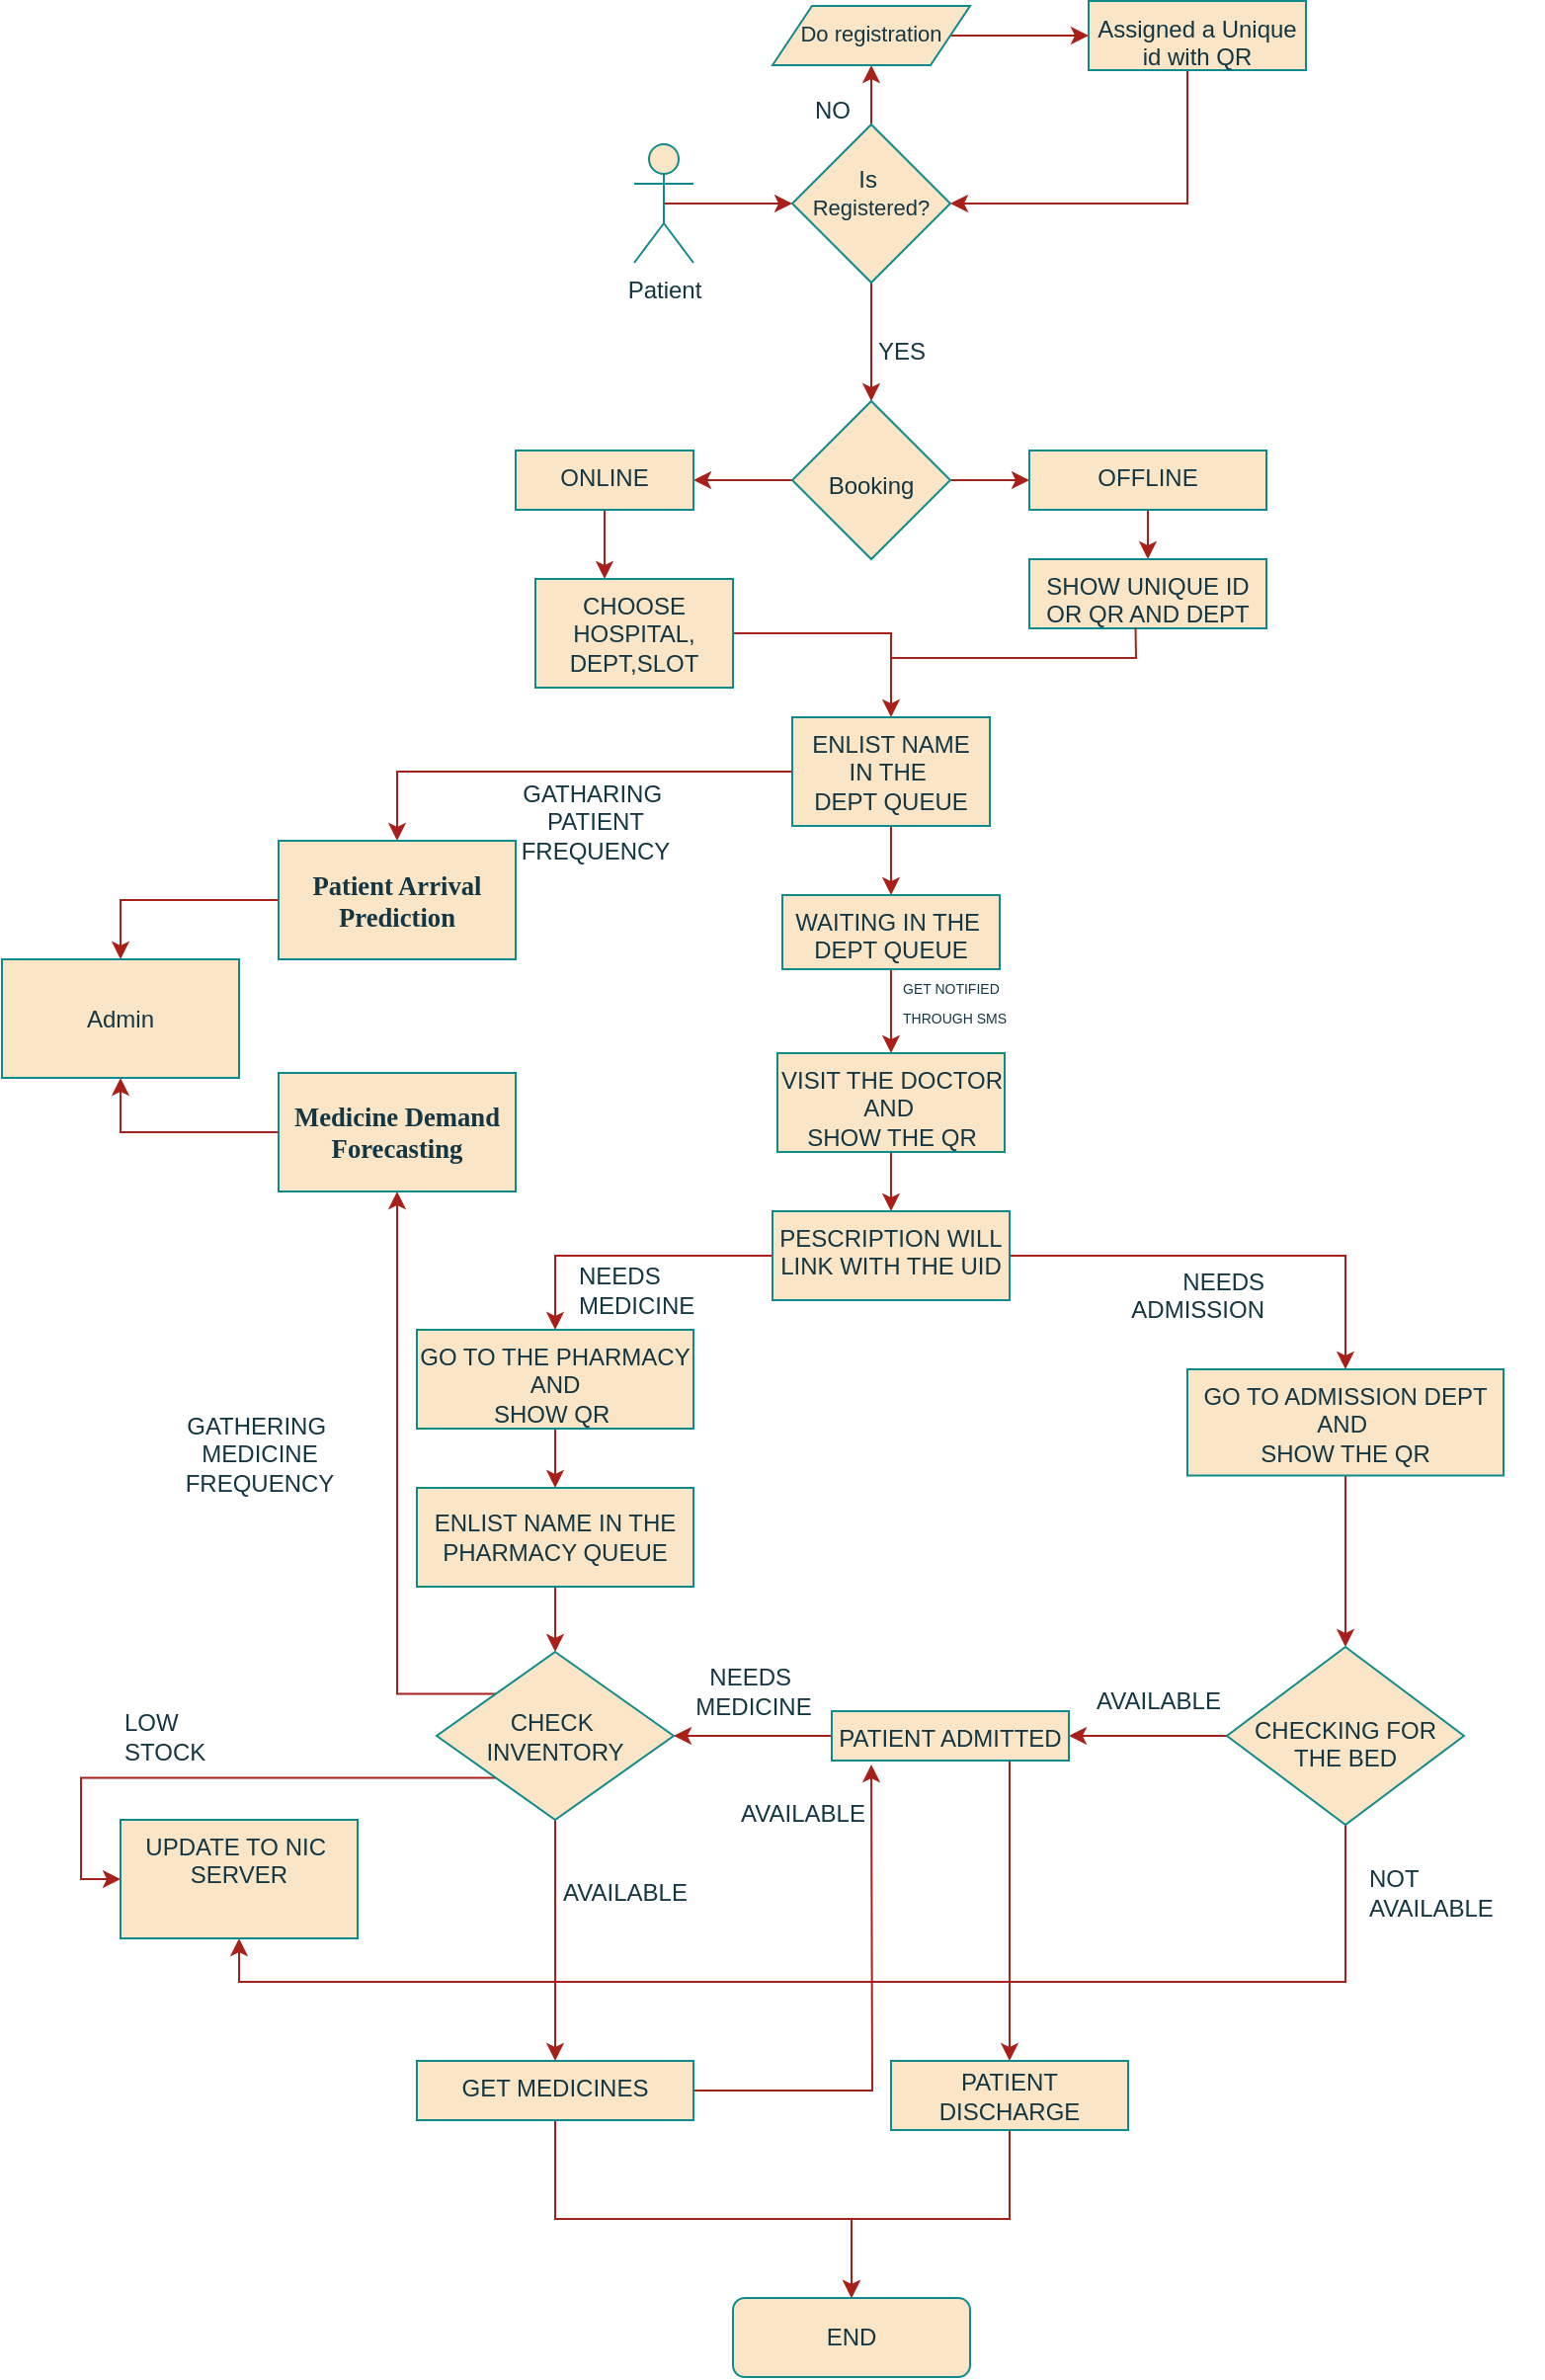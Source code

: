 <mxfile version="24.7.8">
  <diagram id="C5RBs43oDa-KdzZeNtuy" name="Page-1">
    <mxGraphModel dx="2333" dy="870" grid="1" gridSize="10" guides="1" tooltips="1" connect="1" arrows="1" fold="1" page="1" pageScale="1" pageWidth="583" pageHeight="827" math="0" shadow="0">
      <root>
        <mxCell id="WIyWlLk6GJQsqaUBKTNV-0" />
        <mxCell id="WIyWlLk6GJQsqaUBKTNV-1" parent="WIyWlLk6GJQsqaUBKTNV-0" />
        <mxCell id="XhwqadWrKfWZdFmPDG82-97" style="edgeStyle=orthogonalEdgeStyle;rounded=0;orthogonalLoop=1;jettySize=auto;html=1;exitX=0.5;exitY=0.5;exitDx=0;exitDy=0;exitPerimeter=0;entryX=0;entryY=0.5;entryDx=0;entryDy=0;labelBackgroundColor=none;strokeColor=#A8201A;fontColor=default;" parent="WIyWlLk6GJQsqaUBKTNV-1" source="XhwqadWrKfWZdFmPDG82-0" target="XhwqadWrKfWZdFmPDG82-1" edge="1">
          <mxGeometry relative="1" as="geometry" />
        </mxCell>
        <mxCell id="XhwqadWrKfWZdFmPDG82-0" value="Patient&lt;div&gt;&lt;br&gt;&lt;/div&gt;" style="shape=umlActor;verticalLabelPosition=bottom;verticalAlign=top;html=1;outlineConnect=0;labelBackgroundColor=none;fillColor=#FAE5C7;strokeColor=#0F8B8D;fontColor=#143642;" parent="WIyWlLk6GJQsqaUBKTNV-1" vertex="1">
          <mxGeometry x="280" y="90" width="30" height="60" as="geometry" />
        </mxCell>
        <mxCell id="XhwqadWrKfWZdFmPDG82-4" value="" style="edgeStyle=orthogonalEdgeStyle;rounded=0;orthogonalLoop=1;jettySize=auto;html=1;labelBackgroundColor=none;strokeColor=#A8201A;fontColor=default;" parent="WIyWlLk6GJQsqaUBKTNV-1" source="XhwqadWrKfWZdFmPDG82-1" target="XhwqadWrKfWZdFmPDG82-3" edge="1">
          <mxGeometry relative="1" as="geometry" />
        </mxCell>
        <mxCell id="XhwqadWrKfWZdFmPDG82-13" value="" style="edgeStyle=orthogonalEdgeStyle;rounded=0;orthogonalLoop=1;jettySize=auto;html=1;labelBackgroundColor=none;strokeColor=#A8201A;fontColor=default;" parent="WIyWlLk6GJQsqaUBKTNV-1" source="XhwqadWrKfWZdFmPDG82-1" target="XhwqadWrKfWZdFmPDG82-12" edge="1">
          <mxGeometry relative="1" as="geometry" />
        </mxCell>
        <mxCell id="XhwqadWrKfWZdFmPDG82-1" value="&lt;div&gt;&lt;br&gt;&lt;/div&gt;Is&amp;nbsp;&lt;div style=&quot;font-size: 11px;&quot;&gt;Registered?&lt;/div&gt;" style="rhombus;whiteSpace=wrap;html=1;verticalAlign=top;labelBackgroundColor=none;fillColor=#FAE5C7;strokeColor=#0F8B8D;fontColor=#143642;" parent="WIyWlLk6GJQsqaUBKTNV-1" vertex="1">
          <mxGeometry x="360" y="80" width="80" height="80" as="geometry" />
        </mxCell>
        <mxCell id="XhwqadWrKfWZdFmPDG82-7" value="" style="edgeStyle=orthogonalEdgeStyle;rounded=0;orthogonalLoop=1;jettySize=auto;html=1;labelBackgroundColor=none;strokeColor=#A8201A;fontColor=default;" parent="WIyWlLk6GJQsqaUBKTNV-1" source="XhwqadWrKfWZdFmPDG82-3" target="XhwqadWrKfWZdFmPDG82-6" edge="1">
          <mxGeometry relative="1" as="geometry" />
        </mxCell>
        <mxCell id="XhwqadWrKfWZdFmPDG82-3" value="&lt;font style=&quot;font-size: 11px;&quot;&gt;Do registration&lt;/font&gt;" style="shape=parallelogram;perimeter=parallelogramPerimeter;whiteSpace=wrap;html=1;fixedSize=1;verticalAlign=top;labelBackgroundColor=none;fillColor=#FAE5C7;strokeColor=#0F8B8D;fontColor=#143642;" parent="WIyWlLk6GJQsqaUBKTNV-1" vertex="1">
          <mxGeometry x="350" y="20" width="100" height="30" as="geometry" />
        </mxCell>
        <mxCell id="XhwqadWrKfWZdFmPDG82-8" style="edgeStyle=orthogonalEdgeStyle;rounded=0;orthogonalLoop=1;jettySize=auto;html=1;entryX=1;entryY=0.5;entryDx=0;entryDy=0;labelBackgroundColor=none;strokeColor=#A8201A;fontColor=default;" parent="WIyWlLk6GJQsqaUBKTNV-1" source="XhwqadWrKfWZdFmPDG82-6" target="XhwqadWrKfWZdFmPDG82-1" edge="1">
          <mxGeometry relative="1" as="geometry">
            <Array as="points">
              <mxPoint x="560" y="120" />
            </Array>
          </mxGeometry>
        </mxCell>
        <mxCell id="XhwqadWrKfWZdFmPDG82-6" value="Assigned a Unique id with QR" style="whiteSpace=wrap;html=1;verticalAlign=top;labelBackgroundColor=none;fillColor=#FAE5C7;strokeColor=#0F8B8D;fontColor=#143642;" parent="WIyWlLk6GJQsqaUBKTNV-1" vertex="1">
          <mxGeometry x="510" y="17.5" width="110" height="35" as="geometry" />
        </mxCell>
        <mxCell id="XhwqadWrKfWZdFmPDG82-19" value="" style="edgeStyle=orthogonalEdgeStyle;rounded=0;orthogonalLoop=1;jettySize=auto;html=1;labelBackgroundColor=none;strokeColor=#A8201A;fontColor=default;" parent="WIyWlLk6GJQsqaUBKTNV-1" source="XhwqadWrKfWZdFmPDG82-12" target="XhwqadWrKfWZdFmPDG82-18" edge="1">
          <mxGeometry relative="1" as="geometry" />
        </mxCell>
        <mxCell id="XhwqadWrKfWZdFmPDG82-21" value="" style="edgeStyle=orthogonalEdgeStyle;rounded=0;orthogonalLoop=1;jettySize=auto;html=1;labelBackgroundColor=none;strokeColor=#A8201A;fontColor=default;" parent="WIyWlLk6GJQsqaUBKTNV-1" source="XhwqadWrKfWZdFmPDG82-12" target="XhwqadWrKfWZdFmPDG82-20" edge="1">
          <mxGeometry relative="1" as="geometry" />
        </mxCell>
        <mxCell id="XhwqadWrKfWZdFmPDG82-12" value="&lt;div&gt;&lt;br&gt;&lt;/div&gt;&lt;div&gt;&lt;br&gt;&lt;/div&gt;&lt;div&gt;Booking&lt;/div&gt;" style="rhombus;whiteSpace=wrap;html=1;verticalAlign=top;labelBackgroundColor=none;fillColor=#FAE5C7;strokeColor=#0F8B8D;fontColor=#143642;" parent="WIyWlLk6GJQsqaUBKTNV-1" vertex="1">
          <mxGeometry x="360" y="220" width="80" height="80" as="geometry" />
        </mxCell>
        <mxCell id="XhwqadWrKfWZdFmPDG82-15" value="NO" style="text;html=1;align=center;verticalAlign=middle;resizable=0;points=[];autosize=1;strokeColor=none;fillColor=none;labelBackgroundColor=none;fontColor=#143642;" parent="WIyWlLk6GJQsqaUBKTNV-1" vertex="1">
          <mxGeometry x="360" y="58" width="40" height="30" as="geometry" />
        </mxCell>
        <mxCell id="XhwqadWrKfWZdFmPDG82-17" value="YES" style="text;html=1;align=center;verticalAlign=middle;resizable=0;points=[];autosize=1;strokeColor=none;fillColor=none;labelBackgroundColor=none;fontColor=#143642;" parent="WIyWlLk6GJQsqaUBKTNV-1" vertex="1">
          <mxGeometry x="390" y="180" width="50" height="30" as="geometry" />
        </mxCell>
        <mxCell id="XhwqadWrKfWZdFmPDG82-31" value="" style="edgeStyle=orthogonalEdgeStyle;rounded=0;orthogonalLoop=1;jettySize=auto;html=1;labelBackgroundColor=none;strokeColor=#A8201A;fontColor=default;" parent="WIyWlLk6GJQsqaUBKTNV-1" source="XhwqadWrKfWZdFmPDG82-18" target="XhwqadWrKfWZdFmPDG82-30" edge="1">
          <mxGeometry relative="1" as="geometry">
            <Array as="points">
              <mxPoint x="260" y="360" />
            </Array>
          </mxGeometry>
        </mxCell>
        <mxCell id="XhwqadWrKfWZdFmPDG82-18" value="ONLINE" style="whiteSpace=wrap;html=1;verticalAlign=top;labelBackgroundColor=none;fillColor=#FAE5C7;strokeColor=#0F8B8D;fontColor=#143642;" parent="WIyWlLk6GJQsqaUBKTNV-1" vertex="1">
          <mxGeometry x="220" y="245" width="90" height="30" as="geometry" />
        </mxCell>
        <mxCell id="XhwqadWrKfWZdFmPDG82-33" value="" style="edgeStyle=orthogonalEdgeStyle;rounded=0;orthogonalLoop=1;jettySize=auto;html=1;labelBackgroundColor=none;strokeColor=#A8201A;fontColor=default;" parent="WIyWlLk6GJQsqaUBKTNV-1" source="XhwqadWrKfWZdFmPDG82-20" target="XhwqadWrKfWZdFmPDG82-32" edge="1">
          <mxGeometry relative="1" as="geometry" />
        </mxCell>
        <mxCell id="XhwqadWrKfWZdFmPDG82-20" value="OFFLINE" style="whiteSpace=wrap;html=1;verticalAlign=top;labelBackgroundColor=none;fillColor=#FAE5C7;strokeColor=#0F8B8D;fontColor=#143642;" parent="WIyWlLk6GJQsqaUBKTNV-1" vertex="1">
          <mxGeometry x="480" y="245" width="120" height="30" as="geometry" />
        </mxCell>
        <mxCell id="XhwqadWrKfWZdFmPDG82-38" value="" style="edgeStyle=orthogonalEdgeStyle;rounded=0;orthogonalLoop=1;jettySize=auto;html=1;labelBackgroundColor=none;strokeColor=#A8201A;fontColor=default;" parent="WIyWlLk6GJQsqaUBKTNV-1" source="XhwqadWrKfWZdFmPDG82-30" target="XhwqadWrKfWZdFmPDG82-37" edge="1">
          <mxGeometry relative="1" as="geometry" />
        </mxCell>
        <mxCell id="XhwqadWrKfWZdFmPDG82-30" value="CHOOSE HOSPITAL, DEPT,SLOT" style="whiteSpace=wrap;html=1;verticalAlign=top;labelBackgroundColor=none;fillColor=#FAE5C7;strokeColor=#0F8B8D;fontColor=#143642;" parent="WIyWlLk6GJQsqaUBKTNV-1" vertex="1">
          <mxGeometry x="230" y="310" width="100" height="55" as="geometry" />
        </mxCell>
        <mxCell id="XhwqadWrKfWZdFmPDG82-32" value="SHOW UNIQUE ID OR QR AND DEPT" style="whiteSpace=wrap;html=1;verticalAlign=top;labelBackgroundColor=none;fillColor=#FAE5C7;strokeColor=#0F8B8D;fontColor=#143642;" parent="WIyWlLk6GJQsqaUBKTNV-1" vertex="1">
          <mxGeometry x="480" y="300" width="120" height="35" as="geometry" />
        </mxCell>
        <mxCell id="XhwqadWrKfWZdFmPDG82-42" value="" style="edgeStyle=orthogonalEdgeStyle;rounded=0;orthogonalLoop=1;jettySize=auto;html=1;labelBackgroundColor=none;strokeColor=#A8201A;fontColor=default;" parent="WIyWlLk6GJQsqaUBKTNV-1" source="XhwqadWrKfWZdFmPDG82-37" target="XhwqadWrKfWZdFmPDG82-41" edge="1">
          <mxGeometry relative="1" as="geometry" />
        </mxCell>
        <mxCell id="XhwqadWrKfWZdFmPDG82-90" style="edgeStyle=orthogonalEdgeStyle;rounded=0;orthogonalLoop=1;jettySize=auto;html=1;exitX=0;exitY=0.5;exitDx=0;exitDy=0;entryX=0.5;entryY=0;entryDx=0;entryDy=0;labelBackgroundColor=none;strokeColor=#A8201A;fontColor=default;" parent="WIyWlLk6GJQsqaUBKTNV-1" source="XhwqadWrKfWZdFmPDG82-37" target="XhwqadWrKfWZdFmPDG82-89" edge="1">
          <mxGeometry relative="1" as="geometry" />
        </mxCell>
        <mxCell id="XhwqadWrKfWZdFmPDG82-37" value="ENLIST NAME&lt;div&gt;IN THE&amp;nbsp;&lt;/div&gt;&lt;div&gt;DEPT QUEUE&lt;/div&gt;" style="whiteSpace=wrap;html=1;verticalAlign=top;labelBackgroundColor=none;fillColor=#FAE5C7;strokeColor=#0F8B8D;fontColor=#143642;" parent="WIyWlLk6GJQsqaUBKTNV-1" vertex="1">
          <mxGeometry x="360" y="380" width="100" height="55" as="geometry" />
        </mxCell>
        <mxCell id="XhwqadWrKfWZdFmPDG82-40" value="" style="endArrow=none;html=1;rounded=0;entryX=0.448;entryY=0.992;entryDx=0;entryDy=0;entryPerimeter=0;labelBackgroundColor=none;strokeColor=#A8201A;fontColor=default;" parent="WIyWlLk6GJQsqaUBKTNV-1" target="XhwqadWrKfWZdFmPDG82-32" edge="1">
          <mxGeometry width="50" height="50" relative="1" as="geometry">
            <mxPoint x="410" y="350" as="sourcePoint" />
            <mxPoint x="534" y="340" as="targetPoint" />
            <Array as="points">
              <mxPoint x="534" y="350" />
            </Array>
          </mxGeometry>
        </mxCell>
        <mxCell id="XhwqadWrKfWZdFmPDG82-44" value="" style="edgeStyle=orthogonalEdgeStyle;rounded=0;orthogonalLoop=1;jettySize=auto;html=1;labelBackgroundColor=none;strokeColor=#A8201A;fontColor=default;" parent="WIyWlLk6GJQsqaUBKTNV-1" source="XhwqadWrKfWZdFmPDG82-41" target="XhwqadWrKfWZdFmPDG82-43" edge="1">
          <mxGeometry relative="1" as="geometry" />
        </mxCell>
        <mxCell id="XhwqadWrKfWZdFmPDG82-41" value="WAITING IN THE&amp;nbsp;&lt;br&gt;DEPT QUEUE" style="whiteSpace=wrap;html=1;verticalAlign=top;labelBackgroundColor=none;fillColor=#FAE5C7;strokeColor=#0F8B8D;fontColor=#143642;" parent="WIyWlLk6GJQsqaUBKTNV-1" vertex="1">
          <mxGeometry x="355" y="470" width="110" height="37.5" as="geometry" />
        </mxCell>
        <mxCell id="XhwqadWrKfWZdFmPDG82-47" value="" style="edgeStyle=orthogonalEdgeStyle;rounded=0;orthogonalLoop=1;jettySize=auto;html=1;labelBackgroundColor=none;strokeColor=#A8201A;fontColor=default;" parent="WIyWlLk6GJQsqaUBKTNV-1" source="XhwqadWrKfWZdFmPDG82-43" target="XhwqadWrKfWZdFmPDG82-46" edge="1">
          <mxGeometry relative="1" as="geometry" />
        </mxCell>
        <mxCell id="XhwqadWrKfWZdFmPDG82-43" value="VISIT THE DOCTOR AND&amp;nbsp;&lt;div&gt;SHOW THE QR&lt;/div&gt;" style="whiteSpace=wrap;html=1;verticalAlign=top;labelBackgroundColor=none;fillColor=#FAE5C7;strokeColor=#0F8B8D;fontColor=#143642;" parent="WIyWlLk6GJQsqaUBKTNV-1" vertex="1">
          <mxGeometry x="352.5" y="550" width="115" height="50" as="geometry" />
        </mxCell>
        <mxCell id="XhwqadWrKfWZdFmPDG82-45" value="&lt;font style=&quot;font-size: 7px;&quot;&gt;GET NOTIFIED&lt;br&gt;THROUGH SMS&amp;nbsp;&lt;/font&gt;" style="text;html=1;align=left;verticalAlign=middle;resizable=0;points=[];autosize=1;strokeColor=none;fillColor=none;labelBackgroundColor=none;fontColor=#143642;" parent="WIyWlLk6GJQsqaUBKTNV-1" vertex="1">
          <mxGeometry x="414" y="502.5" width="80" height="40" as="geometry" />
        </mxCell>
        <mxCell id="XhwqadWrKfWZdFmPDG82-49" value="" style="edgeStyle=orthogonalEdgeStyle;rounded=0;orthogonalLoop=1;jettySize=auto;html=1;labelBackgroundColor=none;strokeColor=#A8201A;fontColor=default;" parent="WIyWlLk6GJQsqaUBKTNV-1" source="XhwqadWrKfWZdFmPDG82-46" target="XhwqadWrKfWZdFmPDG82-48" edge="1">
          <mxGeometry relative="1" as="geometry" />
        </mxCell>
        <mxCell id="XhwqadWrKfWZdFmPDG82-51" value="" style="edgeStyle=orthogonalEdgeStyle;rounded=0;orthogonalLoop=1;jettySize=auto;html=1;labelBackgroundColor=none;strokeColor=#A8201A;fontColor=default;" parent="WIyWlLk6GJQsqaUBKTNV-1" source="XhwqadWrKfWZdFmPDG82-46" target="XhwqadWrKfWZdFmPDG82-50" edge="1">
          <mxGeometry relative="1" as="geometry" />
        </mxCell>
        <mxCell id="XhwqadWrKfWZdFmPDG82-46" value="PESCRIPTION WILL LINK WITH THE UID" style="whiteSpace=wrap;html=1;verticalAlign=top;labelBackgroundColor=none;fillColor=#FAE5C7;strokeColor=#0F8B8D;fontColor=#143642;" parent="WIyWlLk6GJQsqaUBKTNV-1" vertex="1">
          <mxGeometry x="350" y="630" width="120" height="45" as="geometry" />
        </mxCell>
        <mxCell id="XhwqadWrKfWZdFmPDG82-62" style="edgeStyle=orthogonalEdgeStyle;rounded=0;orthogonalLoop=1;jettySize=auto;html=1;exitX=0.5;exitY=1;exitDx=0;exitDy=0;entryX=0.5;entryY=0;entryDx=0;entryDy=0;labelBackgroundColor=none;strokeColor=#A8201A;fontColor=default;" parent="WIyWlLk6GJQsqaUBKTNV-1" source="XhwqadWrKfWZdFmPDG82-48" target="XhwqadWrKfWZdFmPDG82-61" edge="1">
          <mxGeometry relative="1" as="geometry" />
        </mxCell>
        <mxCell id="XhwqadWrKfWZdFmPDG82-48" value="GO TO THE PHARMACY&lt;div&gt;&amp;nbsp;AND&amp;nbsp;&lt;/div&gt;&lt;div&gt;SHOW QR&amp;nbsp;&lt;/div&gt;" style="whiteSpace=wrap;html=1;verticalAlign=top;labelBackgroundColor=none;fillColor=#FAE5C7;strokeColor=#0F8B8D;fontColor=#143642;" parent="WIyWlLk6GJQsqaUBKTNV-1" vertex="1">
          <mxGeometry x="170" y="690" width="140" height="50" as="geometry" />
        </mxCell>
        <mxCell id="XhwqadWrKfWZdFmPDG82-67" value="" style="edgeStyle=orthogonalEdgeStyle;rounded=0;orthogonalLoop=1;jettySize=auto;html=1;labelBackgroundColor=none;strokeColor=#A8201A;fontColor=default;" parent="WIyWlLk6GJQsqaUBKTNV-1" source="XhwqadWrKfWZdFmPDG82-50" target="XhwqadWrKfWZdFmPDG82-66" edge="1">
          <mxGeometry relative="1" as="geometry" />
        </mxCell>
        <mxCell id="XhwqadWrKfWZdFmPDG82-50" value="GO TO ADMISSION DEPT AND&amp;nbsp;&lt;div&gt;SHOW THE QR&lt;/div&gt;" style="whiteSpace=wrap;html=1;verticalAlign=top;labelBackgroundColor=none;fillColor=#FAE5C7;strokeColor=#0F8B8D;fontColor=#143642;" parent="WIyWlLk6GJQsqaUBKTNV-1" vertex="1">
          <mxGeometry x="560" y="710" width="160" height="53.75" as="geometry" />
        </mxCell>
        <mxCell id="XhwqadWrKfWZdFmPDG82-52" value="NEEDS&lt;div&gt;ADMISSION&lt;div&gt;&lt;br&gt;&lt;/div&gt;&lt;/div&gt;" style="text;html=1;align=right;verticalAlign=middle;resizable=0;points=[];autosize=1;strokeColor=none;fillColor=none;labelBackgroundColor=none;fontColor=#143642;" parent="WIyWlLk6GJQsqaUBKTNV-1" vertex="1">
          <mxGeometry x="510" y="650" width="90" height="60" as="geometry" />
        </mxCell>
        <mxCell id="XhwqadWrKfWZdFmPDG82-53" value="NEEDS&amp;nbsp;&lt;div&gt;MEDICINE&lt;/div&gt;" style="text;html=1;align=left;verticalAlign=middle;resizable=0;points=[];autosize=1;strokeColor=none;fillColor=none;labelBackgroundColor=none;fontColor=#143642;" parent="WIyWlLk6GJQsqaUBKTNV-1" vertex="1">
          <mxGeometry x="250" y="650" width="80" height="40" as="geometry" />
        </mxCell>
        <mxCell id="XhwqadWrKfWZdFmPDG82-111" style="edgeStyle=orthogonalEdgeStyle;rounded=0;orthogonalLoop=1;jettySize=auto;html=1;exitX=0.5;exitY=1;exitDx=0;exitDy=0;entryX=0.5;entryY=0;entryDx=0;entryDy=0;labelBackgroundColor=none;strokeColor=#A8201A;fontColor=default;" parent="WIyWlLk6GJQsqaUBKTNV-1" source="XhwqadWrKfWZdFmPDG82-54" target="XhwqadWrKfWZdFmPDG82-110" edge="1">
          <mxGeometry relative="1" as="geometry">
            <Array as="points">
              <mxPoint x="240" y="1140" />
              <mxPoint x="390" y="1140" />
            </Array>
          </mxGeometry>
        </mxCell>
        <mxCell id="XhwqadWrKfWZdFmPDG82-113" style="edgeStyle=orthogonalEdgeStyle;rounded=0;orthogonalLoop=1;jettySize=auto;html=1;exitX=1;exitY=0.5;exitDx=0;exitDy=0;labelBackgroundColor=none;strokeColor=#A8201A;fontColor=default;" parent="WIyWlLk6GJQsqaUBKTNV-1" source="XhwqadWrKfWZdFmPDG82-54" edge="1">
          <mxGeometry relative="1" as="geometry">
            <mxPoint x="400" y="910" as="targetPoint" />
          </mxGeometry>
        </mxCell>
        <mxCell id="XhwqadWrKfWZdFmPDG82-54" value="GET MEDICINES" style="whiteSpace=wrap;html=1;verticalAlign=top;labelBackgroundColor=none;fillColor=#FAE5C7;strokeColor=#0F8B8D;fontColor=#143642;" parent="WIyWlLk6GJQsqaUBKTNV-1" vertex="1">
          <mxGeometry x="170" y="1060" width="140" height="30" as="geometry" />
        </mxCell>
        <mxCell id="XhwqadWrKfWZdFmPDG82-83" value="" style="edgeStyle=orthogonalEdgeStyle;rounded=0;orthogonalLoop=1;jettySize=auto;html=1;labelBackgroundColor=none;strokeColor=#A8201A;fontColor=default;" parent="WIyWlLk6GJQsqaUBKTNV-1" source="XhwqadWrKfWZdFmPDG82-61" target="XhwqadWrKfWZdFmPDG82-82" edge="1">
          <mxGeometry relative="1" as="geometry" />
        </mxCell>
        <mxCell id="XhwqadWrKfWZdFmPDG82-61" value="ENLIST NAME IN THE PHARMACY QUEUE" style="rounded=0;whiteSpace=wrap;html=1;labelBackgroundColor=none;fillColor=#FAE5C7;strokeColor=#0F8B8D;fontColor=#143642;" parent="WIyWlLk6GJQsqaUBKTNV-1" vertex="1">
          <mxGeometry x="170" y="770" width="140" height="50" as="geometry" />
        </mxCell>
        <mxCell id="XhwqadWrKfWZdFmPDG82-79" value="" style="edgeStyle=orthogonalEdgeStyle;rounded=0;orthogonalLoop=1;jettySize=auto;html=1;labelBackgroundColor=none;strokeColor=#A8201A;fontColor=default;" parent="WIyWlLk6GJQsqaUBKTNV-1" source="XhwqadWrKfWZdFmPDG82-66" target="XhwqadWrKfWZdFmPDG82-78" edge="1">
          <mxGeometry relative="1" as="geometry">
            <Array as="points">
              <mxPoint x="640" y="1020" />
            </Array>
          </mxGeometry>
        </mxCell>
        <mxCell id="XhwqadWrKfWZdFmPDG82-106" style="edgeStyle=orthogonalEdgeStyle;rounded=0;orthogonalLoop=1;jettySize=auto;html=1;exitX=0;exitY=0.5;exitDx=0;exitDy=0;entryX=1;entryY=0.5;entryDx=0;entryDy=0;labelBackgroundColor=none;strokeColor=#A8201A;fontColor=default;" parent="WIyWlLk6GJQsqaUBKTNV-1" source="XhwqadWrKfWZdFmPDG82-66" target="XhwqadWrKfWZdFmPDG82-68" edge="1">
          <mxGeometry relative="1" as="geometry" />
        </mxCell>
        <mxCell id="XhwqadWrKfWZdFmPDG82-66" value="&lt;div&gt;&lt;br&gt;&lt;/div&gt;&lt;div&gt;&lt;br&gt;&lt;/div&gt;&lt;div&gt;CHECKING FOR THE BED&lt;/div&gt;" style="rhombus;whiteSpace=wrap;html=1;verticalAlign=top;labelBackgroundColor=none;fillColor=#FAE5C7;strokeColor=#0F8B8D;fontColor=#143642;" parent="WIyWlLk6GJQsqaUBKTNV-1" vertex="1">
          <mxGeometry x="580" y="850.49" width="120" height="90.01" as="geometry" />
        </mxCell>
        <mxCell id="XhwqadWrKfWZdFmPDG82-108" style="edgeStyle=orthogonalEdgeStyle;rounded=0;orthogonalLoop=1;jettySize=auto;html=1;exitX=0;exitY=0.5;exitDx=0;exitDy=0;entryX=1;entryY=0.5;entryDx=0;entryDy=0;labelBackgroundColor=none;strokeColor=#A8201A;fontColor=default;" parent="WIyWlLk6GJQsqaUBKTNV-1" source="XhwqadWrKfWZdFmPDG82-68" target="XhwqadWrKfWZdFmPDG82-82" edge="1">
          <mxGeometry relative="1" as="geometry" />
        </mxCell>
        <mxCell id="XhwqadWrKfWZdFmPDG82-118" style="edgeStyle=orthogonalEdgeStyle;rounded=0;orthogonalLoop=1;jettySize=auto;html=1;exitX=0.75;exitY=1;exitDx=0;exitDy=0;entryX=0.5;entryY=0;entryDx=0;entryDy=0;labelBackgroundColor=none;strokeColor=#A8201A;fontColor=default;" parent="WIyWlLk6GJQsqaUBKTNV-1" source="XhwqadWrKfWZdFmPDG82-68" target="XhwqadWrKfWZdFmPDG82-116" edge="1">
          <mxGeometry relative="1" as="geometry" />
        </mxCell>
        <mxCell id="XhwqadWrKfWZdFmPDG82-68" value="PATIENT ADMITTED" style="whiteSpace=wrap;html=1;verticalAlign=top;labelBackgroundColor=none;fillColor=#FAE5C7;strokeColor=#0F8B8D;fontColor=#143642;" parent="WIyWlLk6GJQsqaUBKTNV-1" vertex="1">
          <mxGeometry x="380" y="883.01" width="120" height="24.98" as="geometry" />
        </mxCell>
        <mxCell id="XhwqadWrKfWZdFmPDG82-70" value="AVAILABLE" style="text;html=1;align=center;verticalAlign=middle;resizable=0;points=[];autosize=1;strokeColor=none;fillColor=none;labelBackgroundColor=none;fontColor=#143642;" parent="WIyWlLk6GJQsqaUBKTNV-1" vertex="1">
          <mxGeometry x="500" y="863" width="90" height="30" as="geometry" />
        </mxCell>
        <mxCell id="XhwqadWrKfWZdFmPDG82-78" value="UPDATE TO NIC&amp;nbsp;&lt;br&gt;SERVER" style="whiteSpace=wrap;html=1;verticalAlign=top;labelBackgroundColor=none;fillColor=#FAE5C7;strokeColor=#0F8B8D;fontColor=#143642;" parent="WIyWlLk6GJQsqaUBKTNV-1" vertex="1">
          <mxGeometry x="20" y="938.005" width="120" height="60" as="geometry" />
        </mxCell>
        <mxCell id="XhwqadWrKfWZdFmPDG82-84" style="edgeStyle=orthogonalEdgeStyle;rounded=0;orthogonalLoop=1;jettySize=auto;html=1;exitX=0.5;exitY=1;exitDx=0;exitDy=0;entryX=0.5;entryY=0;entryDx=0;entryDy=0;labelBackgroundColor=none;strokeColor=#A8201A;fontColor=default;" parent="WIyWlLk6GJQsqaUBKTNV-1" source="XhwqadWrKfWZdFmPDG82-82" target="XhwqadWrKfWZdFmPDG82-54" edge="1">
          <mxGeometry relative="1" as="geometry" />
        </mxCell>
        <mxCell id="XhwqadWrKfWZdFmPDG82-107" style="edgeStyle=orthogonalEdgeStyle;rounded=0;orthogonalLoop=1;jettySize=auto;html=1;exitX=1;exitY=1;exitDx=0;exitDy=0;entryX=0;entryY=0.5;entryDx=0;entryDy=0;labelBackgroundColor=none;strokeColor=#A8201A;fontColor=default;" parent="WIyWlLk6GJQsqaUBKTNV-1" source="XhwqadWrKfWZdFmPDG82-82" target="XhwqadWrKfWZdFmPDG82-78" edge="1">
          <mxGeometry relative="1" as="geometry" />
        </mxCell>
        <mxCell id="IDSk1D_cfIAQ-q88vp_4-5" style="edgeStyle=orthogonalEdgeStyle;rounded=0;orthogonalLoop=1;jettySize=auto;html=1;exitX=0;exitY=0;exitDx=0;exitDy=0;entryX=0.5;entryY=1;entryDx=0;entryDy=0;labelBackgroundColor=none;strokeColor=#A8201A;fontColor=default;" edge="1" parent="WIyWlLk6GJQsqaUBKTNV-1" source="XhwqadWrKfWZdFmPDG82-82" target="IDSk1D_cfIAQ-q88vp_4-4">
          <mxGeometry relative="1" as="geometry">
            <Array as="points">
              <mxPoint x="160" y="874" />
              <mxPoint x="160" y="620" />
            </Array>
          </mxGeometry>
        </mxCell>
        <mxCell id="XhwqadWrKfWZdFmPDG82-82" value="CHECK&amp;nbsp;&lt;br&gt;INVENTORY" style="rhombus;whiteSpace=wrap;html=1;rounded=0;labelBackgroundColor=none;fillColor=#FAE5C7;strokeColor=#0F8B8D;fontColor=#143642;" parent="WIyWlLk6GJQsqaUBKTNV-1" vertex="1">
          <mxGeometry x="180" y="853" width="120" height="85" as="geometry" />
        </mxCell>
        <mxCell id="XhwqadWrKfWZdFmPDG82-86" value="AVAILABLE" style="text;html=1;align=center;verticalAlign=middle;resizable=0;points=[];autosize=1;strokeColor=none;fillColor=none;labelBackgroundColor=none;fontColor=#143642;" parent="WIyWlLk6GJQsqaUBKTNV-1" vertex="1">
          <mxGeometry x="230" y="960" width="90" height="30" as="geometry" />
        </mxCell>
        <mxCell id="XhwqadWrKfWZdFmPDG82-87" value="LOW&lt;br&gt;STOCK" style="text;html=1;align=left;verticalAlign=middle;resizable=0;points=[];autosize=1;strokeColor=none;fillColor=none;labelBackgroundColor=none;fontColor=#143642;" parent="WIyWlLk6GJQsqaUBKTNV-1" vertex="1">
          <mxGeometry x="20" y="875.5" width="60" height="40" as="geometry" />
        </mxCell>
        <mxCell id="XhwqadWrKfWZdFmPDG82-88" value="NOT&amp;nbsp;&lt;br&gt;AVAILABLE" style="text;html=1;align=left;verticalAlign=middle;resizable=0;points=[];autosize=1;strokeColor=none;fillColor=none;labelBackgroundColor=none;fontColor=#143642;" parent="WIyWlLk6GJQsqaUBKTNV-1" vertex="1">
          <mxGeometry x="650" y="955" width="90" height="40" as="geometry" />
        </mxCell>
        <mxCell id="IDSk1D_cfIAQ-q88vp_4-1" style="edgeStyle=orthogonalEdgeStyle;rounded=0;orthogonalLoop=1;jettySize=auto;html=1;exitX=0;exitY=0.5;exitDx=0;exitDy=0;entryX=0.5;entryY=0;entryDx=0;entryDy=0;labelBackgroundColor=none;strokeColor=#A8201A;fontColor=default;" edge="1" parent="WIyWlLk6GJQsqaUBKTNV-1" source="XhwqadWrKfWZdFmPDG82-89" target="IDSk1D_cfIAQ-q88vp_4-0">
          <mxGeometry relative="1" as="geometry" />
        </mxCell>
        <mxCell id="XhwqadWrKfWZdFmPDG82-89" value="&lt;span style=&quot;font-size: 10pt; font-family: Calibri; font-weight: bold;&quot;&gt;Patient Arrival Prediction&lt;/span&gt;" style="rounded=0;whiteSpace=wrap;html=1;labelBackgroundColor=none;fillColor=#FAE5C7;strokeColor=#0F8B8D;fontColor=#143642;" parent="WIyWlLk6GJQsqaUBKTNV-1" vertex="1">
          <mxGeometry x="100" y="442.5" width="120" height="60" as="geometry" />
        </mxCell>
        <mxCell id="XhwqadWrKfWZdFmPDG82-93" value="GATHARING&amp;nbsp;&lt;br&gt;PATIENT&lt;br&gt;FREQUENCY" style="text;html=1;align=center;verticalAlign=middle;resizable=0;points=[];autosize=1;strokeColor=none;fillColor=none;labelBackgroundColor=none;fontColor=#143642;" parent="WIyWlLk6GJQsqaUBKTNV-1" vertex="1">
          <mxGeometry x="210" y="403" width="100" height="60" as="geometry" />
        </mxCell>
        <mxCell id="XhwqadWrKfWZdFmPDG82-100" value="NEEDS&amp;nbsp;&lt;div&gt;MEDICINE&lt;/div&gt;" style="text;html=1;align=center;verticalAlign=middle;resizable=0;points=[];autosize=1;strokeColor=none;fillColor=none;labelBackgroundColor=none;fontColor=#143642;" parent="WIyWlLk6GJQsqaUBKTNV-1" vertex="1">
          <mxGeometry x="300" y="853" width="80" height="40" as="geometry" />
        </mxCell>
        <mxCell id="XhwqadWrKfWZdFmPDG82-110" value="END" style="rounded=1;whiteSpace=wrap;html=1;labelBackgroundColor=none;fillColor=#FAE5C7;strokeColor=#0F8B8D;fontColor=#143642;" parent="WIyWlLk6GJQsqaUBKTNV-1" vertex="1">
          <mxGeometry x="330" y="1180" width="120" height="40" as="geometry" />
        </mxCell>
        <mxCell id="XhwqadWrKfWZdFmPDG82-112" value="AVAILABLE" style="text;html=1;align=center;verticalAlign=middle;resizable=0;points=[];autosize=1;strokeColor=none;fillColor=none;rotation=0;labelBackgroundColor=none;fontColor=#143642;" parent="WIyWlLk6GJQsqaUBKTNV-1" vertex="1">
          <mxGeometry x="320" y="920" width="90" height="30" as="geometry" />
        </mxCell>
        <mxCell id="XhwqadWrKfWZdFmPDG82-120" style="edgeStyle=orthogonalEdgeStyle;rounded=0;orthogonalLoop=1;jettySize=auto;html=1;exitX=0.5;exitY=1;exitDx=0;exitDy=0;entryX=0.5;entryY=0;entryDx=0;entryDy=0;labelBackgroundColor=none;strokeColor=#A8201A;fontColor=default;" parent="WIyWlLk6GJQsqaUBKTNV-1" source="XhwqadWrKfWZdFmPDG82-116" target="XhwqadWrKfWZdFmPDG82-110" edge="1">
          <mxGeometry relative="1" as="geometry">
            <Array as="points">
              <mxPoint x="470" y="1140" />
              <mxPoint x="390" y="1140" />
            </Array>
          </mxGeometry>
        </mxCell>
        <mxCell id="XhwqadWrKfWZdFmPDG82-116" value="PATIENT DISCHARGE" style="rounded=0;whiteSpace=wrap;html=1;labelBackgroundColor=none;fillColor=#FAE5C7;strokeColor=#0F8B8D;fontColor=#143642;" parent="WIyWlLk6GJQsqaUBKTNV-1" vertex="1">
          <mxGeometry x="410" y="1060" width="120" height="35" as="geometry" />
        </mxCell>
        <mxCell id="IDSk1D_cfIAQ-q88vp_4-0" value="Admin" style="rounded=0;whiteSpace=wrap;html=1;labelBackgroundColor=none;fillColor=#FAE5C7;strokeColor=#0F8B8D;fontColor=#143642;" vertex="1" parent="WIyWlLk6GJQsqaUBKTNV-1">
          <mxGeometry x="-40" y="502.5" width="120" height="60" as="geometry" />
        </mxCell>
        <mxCell id="IDSk1D_cfIAQ-q88vp_4-6" style="edgeStyle=orthogonalEdgeStyle;rounded=0;orthogonalLoop=1;jettySize=auto;html=1;exitX=0;exitY=0.5;exitDx=0;exitDy=0;entryX=0.5;entryY=1;entryDx=0;entryDy=0;labelBackgroundColor=none;strokeColor=#A8201A;fontColor=default;" edge="1" parent="WIyWlLk6GJQsqaUBKTNV-1" source="IDSk1D_cfIAQ-q88vp_4-4" target="IDSk1D_cfIAQ-q88vp_4-0">
          <mxGeometry relative="1" as="geometry">
            <Array as="points">
              <mxPoint x="70" y="590" />
              <mxPoint x="-20" y="590" />
            </Array>
          </mxGeometry>
        </mxCell>
        <mxCell id="IDSk1D_cfIAQ-q88vp_4-4" value="&lt;span style=&quot;font-size: 10pt; font-family: Calibri; font-weight: bold;&quot;&gt;Medicine Demand Forecasting&lt;/span&gt;" style="rounded=0;whiteSpace=wrap;html=1;labelBackgroundColor=none;fillColor=#FAE5C7;strokeColor=#0F8B8D;fontColor=#143642;" vertex="1" parent="WIyWlLk6GJQsqaUBKTNV-1">
          <mxGeometry x="100" y="560" width="120" height="60" as="geometry" />
        </mxCell>
        <mxCell id="IDSk1D_cfIAQ-q88vp_4-7" value="GATHERING&amp;nbsp;&lt;br&gt;MEDICINE&lt;br&gt;FREQUENCY" style="text;html=1;align=center;verticalAlign=middle;resizable=0;points=[];autosize=1;strokeColor=none;fillColor=none;labelBackgroundColor=none;fontColor=#143642;" vertex="1" parent="WIyWlLk6GJQsqaUBKTNV-1">
          <mxGeometry x="40" y="723" width="100" height="60" as="geometry" />
        </mxCell>
      </root>
    </mxGraphModel>
  </diagram>
</mxfile>
